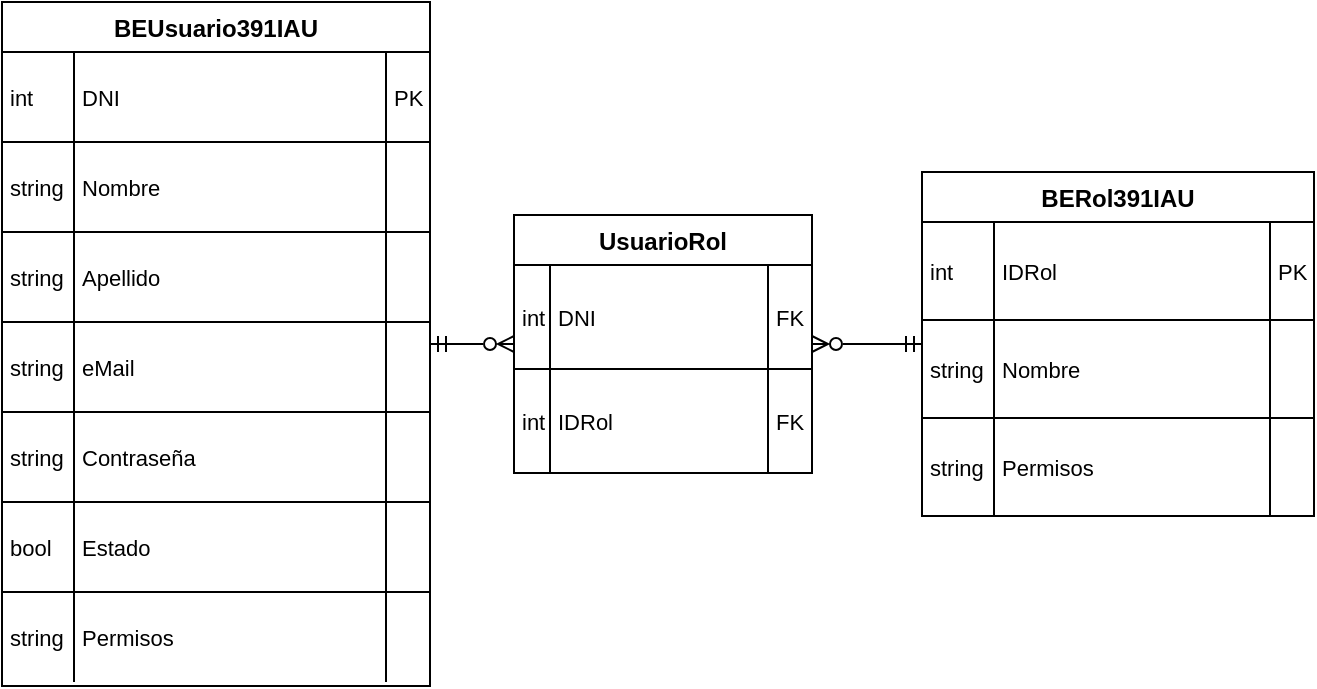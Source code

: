 <mxfile version="27.0.5">
  <diagram name="Page-1" id="UQfQ47-jhMwPksH4_KgC">
    <mxGraphModel dx="983" dy="580" grid="1" gridSize="10" guides="1" tooltips="1" connect="1" arrows="1" fold="1" page="1" pageScale="1" pageWidth="850" pageHeight="1100" math="0" shadow="0">
      <root>
        <mxCell id="0" />
        <mxCell id="1" parent="0" />
        <mxCell id="B39e2irpNSdgIR0bb-Y_-1" value="BEUsuario391IAU" style="shape=table;startSize=25;container=1;collapsible=0;childLayout=tableLayout;fixedRows=1;rowLines=1;fontStyle=1;align=center;resizeLast=1;" vertex="1" parent="1">
          <mxGeometry x="20" y="20" width="214" height="342" as="geometry" />
        </mxCell>
        <mxCell id="B39e2irpNSdgIR0bb-Y_-2" style="shape=tableRow;horizontal=0;startSize=0;swimlaneHead=0;swimlaneBody=0;fillColor=none;collapsible=0;dropTarget=0;points=[[0,0.5],[1,0.5]];portConstraint=eastwest;top=0;left=0;right=0;bottom=0;" vertex="1" parent="B39e2irpNSdgIR0bb-Y_-1">
          <mxGeometry y="25" width="214" height="45" as="geometry" />
        </mxCell>
        <mxCell id="B39e2irpNSdgIR0bb-Y_-3" value="int" style="shape=partialRectangle;connectable=0;fillColor=none;top=0;left=0;bottom=0;right=0;align=left;spacingLeft=2;overflow=hidden;fontSize=11;" vertex="1" parent="B39e2irpNSdgIR0bb-Y_-2">
          <mxGeometry width="36" height="45" as="geometry">
            <mxRectangle width="36" height="45" as="alternateBounds" />
          </mxGeometry>
        </mxCell>
        <mxCell id="B39e2irpNSdgIR0bb-Y_-4" value="DNI" style="shape=partialRectangle;connectable=0;fillColor=none;top=0;left=0;bottom=0;right=0;align=left;spacingLeft=2;overflow=hidden;fontSize=11;" vertex="1" parent="B39e2irpNSdgIR0bb-Y_-2">
          <mxGeometry x="36" width="156" height="45" as="geometry">
            <mxRectangle width="156" height="45" as="alternateBounds" />
          </mxGeometry>
        </mxCell>
        <mxCell id="B39e2irpNSdgIR0bb-Y_-5" value="PK" style="shape=partialRectangle;connectable=0;fillColor=none;top=0;left=0;bottom=0;right=0;align=left;spacingLeft=2;overflow=hidden;fontSize=11;" vertex="1" parent="B39e2irpNSdgIR0bb-Y_-2">
          <mxGeometry x="192" width="22" height="45" as="geometry">
            <mxRectangle width="22" height="45" as="alternateBounds" />
          </mxGeometry>
        </mxCell>
        <mxCell id="B39e2irpNSdgIR0bb-Y_-6" style="shape=tableRow;horizontal=0;startSize=0;swimlaneHead=0;swimlaneBody=0;fillColor=none;collapsible=0;dropTarget=0;points=[[0,0.5],[1,0.5]];portConstraint=eastwest;top=0;left=0;right=0;bottom=0;" vertex="1" parent="B39e2irpNSdgIR0bb-Y_-1">
          <mxGeometry y="70" width="214" height="45" as="geometry" />
        </mxCell>
        <mxCell id="B39e2irpNSdgIR0bb-Y_-7" value="string" style="shape=partialRectangle;connectable=0;fillColor=none;top=0;left=0;bottom=0;right=0;align=left;spacingLeft=2;overflow=hidden;fontSize=11;" vertex="1" parent="B39e2irpNSdgIR0bb-Y_-6">
          <mxGeometry width="36" height="45" as="geometry">
            <mxRectangle width="36" height="45" as="alternateBounds" />
          </mxGeometry>
        </mxCell>
        <mxCell id="B39e2irpNSdgIR0bb-Y_-8" value="Nombre" style="shape=partialRectangle;connectable=0;fillColor=none;top=0;left=0;bottom=0;right=0;align=left;spacingLeft=2;overflow=hidden;fontSize=11;" vertex="1" parent="B39e2irpNSdgIR0bb-Y_-6">
          <mxGeometry x="36" width="156" height="45" as="geometry">
            <mxRectangle width="156" height="45" as="alternateBounds" />
          </mxGeometry>
        </mxCell>
        <mxCell id="B39e2irpNSdgIR0bb-Y_-9" value="" style="shape=partialRectangle;connectable=0;fillColor=none;top=0;left=0;bottom=0;right=0;align=left;spacingLeft=2;overflow=hidden;fontSize=11;" vertex="1" parent="B39e2irpNSdgIR0bb-Y_-6">
          <mxGeometry x="192" width="22" height="45" as="geometry">
            <mxRectangle width="22" height="45" as="alternateBounds" />
          </mxGeometry>
        </mxCell>
        <mxCell id="B39e2irpNSdgIR0bb-Y_-10" style="shape=tableRow;horizontal=0;startSize=0;swimlaneHead=0;swimlaneBody=0;fillColor=none;collapsible=0;dropTarget=0;points=[[0,0.5],[1,0.5]];portConstraint=eastwest;top=0;left=0;right=0;bottom=0;" vertex="1" parent="B39e2irpNSdgIR0bb-Y_-1">
          <mxGeometry y="115" width="214" height="45" as="geometry" />
        </mxCell>
        <mxCell id="B39e2irpNSdgIR0bb-Y_-11" value="string" style="shape=partialRectangle;connectable=0;fillColor=none;top=0;left=0;bottom=0;right=0;align=left;spacingLeft=2;overflow=hidden;fontSize=11;" vertex="1" parent="B39e2irpNSdgIR0bb-Y_-10">
          <mxGeometry width="36" height="45" as="geometry">
            <mxRectangle width="36" height="45" as="alternateBounds" />
          </mxGeometry>
        </mxCell>
        <mxCell id="B39e2irpNSdgIR0bb-Y_-12" value="Apellido" style="shape=partialRectangle;connectable=0;fillColor=none;top=0;left=0;bottom=0;right=0;align=left;spacingLeft=2;overflow=hidden;fontSize=11;" vertex="1" parent="B39e2irpNSdgIR0bb-Y_-10">
          <mxGeometry x="36" width="156" height="45" as="geometry">
            <mxRectangle width="156" height="45" as="alternateBounds" />
          </mxGeometry>
        </mxCell>
        <mxCell id="B39e2irpNSdgIR0bb-Y_-13" value="" style="shape=partialRectangle;connectable=0;fillColor=none;top=0;left=0;bottom=0;right=0;align=left;spacingLeft=2;overflow=hidden;fontSize=11;" vertex="1" parent="B39e2irpNSdgIR0bb-Y_-10">
          <mxGeometry x="192" width="22" height="45" as="geometry">
            <mxRectangle width="22" height="45" as="alternateBounds" />
          </mxGeometry>
        </mxCell>
        <mxCell id="B39e2irpNSdgIR0bb-Y_-14" style="shape=tableRow;horizontal=0;startSize=0;swimlaneHead=0;swimlaneBody=0;fillColor=none;collapsible=0;dropTarget=0;points=[[0,0.5],[1,0.5]];portConstraint=eastwest;top=0;left=0;right=0;bottom=0;" vertex="1" parent="B39e2irpNSdgIR0bb-Y_-1">
          <mxGeometry y="160" width="214" height="45" as="geometry" />
        </mxCell>
        <mxCell id="B39e2irpNSdgIR0bb-Y_-15" value="string" style="shape=partialRectangle;connectable=0;fillColor=none;top=0;left=0;bottom=0;right=0;align=left;spacingLeft=2;overflow=hidden;fontSize=11;" vertex="1" parent="B39e2irpNSdgIR0bb-Y_-14">
          <mxGeometry width="36" height="45" as="geometry">
            <mxRectangle width="36" height="45" as="alternateBounds" />
          </mxGeometry>
        </mxCell>
        <mxCell id="B39e2irpNSdgIR0bb-Y_-16" value="eMail" style="shape=partialRectangle;connectable=0;fillColor=none;top=0;left=0;bottom=0;right=0;align=left;spacingLeft=2;overflow=hidden;fontSize=11;" vertex="1" parent="B39e2irpNSdgIR0bb-Y_-14">
          <mxGeometry x="36" width="156" height="45" as="geometry">
            <mxRectangle width="156" height="45" as="alternateBounds" />
          </mxGeometry>
        </mxCell>
        <mxCell id="B39e2irpNSdgIR0bb-Y_-17" value="" style="shape=partialRectangle;connectable=0;fillColor=none;top=0;left=0;bottom=0;right=0;align=left;spacingLeft=2;overflow=hidden;fontSize=11;" vertex="1" parent="B39e2irpNSdgIR0bb-Y_-14">
          <mxGeometry x="192" width="22" height="45" as="geometry">
            <mxRectangle width="22" height="45" as="alternateBounds" />
          </mxGeometry>
        </mxCell>
        <mxCell id="B39e2irpNSdgIR0bb-Y_-18" style="shape=tableRow;horizontal=0;startSize=0;swimlaneHead=0;swimlaneBody=0;fillColor=none;collapsible=0;dropTarget=0;points=[[0,0.5],[1,0.5]];portConstraint=eastwest;top=0;left=0;right=0;bottom=0;" vertex="1" parent="B39e2irpNSdgIR0bb-Y_-1">
          <mxGeometry y="205" width="214" height="45" as="geometry" />
        </mxCell>
        <mxCell id="B39e2irpNSdgIR0bb-Y_-19" value="string" style="shape=partialRectangle;connectable=0;fillColor=none;top=0;left=0;bottom=0;right=0;align=left;spacingLeft=2;overflow=hidden;fontSize=11;" vertex="1" parent="B39e2irpNSdgIR0bb-Y_-18">
          <mxGeometry width="36" height="45" as="geometry">
            <mxRectangle width="36" height="45" as="alternateBounds" />
          </mxGeometry>
        </mxCell>
        <mxCell id="B39e2irpNSdgIR0bb-Y_-20" value="Contraseña" style="shape=partialRectangle;connectable=0;fillColor=none;top=0;left=0;bottom=0;right=0;align=left;spacingLeft=2;overflow=hidden;fontSize=11;" vertex="1" parent="B39e2irpNSdgIR0bb-Y_-18">
          <mxGeometry x="36" width="156" height="45" as="geometry">
            <mxRectangle width="156" height="45" as="alternateBounds" />
          </mxGeometry>
        </mxCell>
        <mxCell id="B39e2irpNSdgIR0bb-Y_-21" value="" style="shape=partialRectangle;connectable=0;fillColor=none;top=0;left=0;bottom=0;right=0;align=left;spacingLeft=2;overflow=hidden;fontSize=11;" vertex="1" parent="B39e2irpNSdgIR0bb-Y_-18">
          <mxGeometry x="192" width="22" height="45" as="geometry">
            <mxRectangle width="22" height="45" as="alternateBounds" />
          </mxGeometry>
        </mxCell>
        <mxCell id="B39e2irpNSdgIR0bb-Y_-22" style="shape=tableRow;horizontal=0;startSize=0;swimlaneHead=0;swimlaneBody=0;fillColor=none;collapsible=0;dropTarget=0;points=[[0,0.5],[1,0.5]];portConstraint=eastwest;top=0;left=0;right=0;bottom=0;" vertex="1" parent="B39e2irpNSdgIR0bb-Y_-1">
          <mxGeometry y="250" width="214" height="45" as="geometry" />
        </mxCell>
        <mxCell id="B39e2irpNSdgIR0bb-Y_-23" value="bool" style="shape=partialRectangle;connectable=0;fillColor=none;top=0;left=0;bottom=0;right=0;align=left;spacingLeft=2;overflow=hidden;fontSize=11;" vertex="1" parent="B39e2irpNSdgIR0bb-Y_-22">
          <mxGeometry width="36" height="45" as="geometry">
            <mxRectangle width="36" height="45" as="alternateBounds" />
          </mxGeometry>
        </mxCell>
        <mxCell id="B39e2irpNSdgIR0bb-Y_-24" value="Estado" style="shape=partialRectangle;connectable=0;fillColor=none;top=0;left=0;bottom=0;right=0;align=left;spacingLeft=2;overflow=hidden;fontSize=11;" vertex="1" parent="B39e2irpNSdgIR0bb-Y_-22">
          <mxGeometry x="36" width="156" height="45" as="geometry">
            <mxRectangle width="156" height="45" as="alternateBounds" />
          </mxGeometry>
        </mxCell>
        <mxCell id="B39e2irpNSdgIR0bb-Y_-25" value="" style="shape=partialRectangle;connectable=0;fillColor=none;top=0;left=0;bottom=0;right=0;align=left;spacingLeft=2;overflow=hidden;fontSize=11;" vertex="1" parent="B39e2irpNSdgIR0bb-Y_-22">
          <mxGeometry x="192" width="22" height="45" as="geometry">
            <mxRectangle width="22" height="45" as="alternateBounds" />
          </mxGeometry>
        </mxCell>
        <mxCell id="B39e2irpNSdgIR0bb-Y_-26" style="shape=tableRow;horizontal=0;startSize=0;swimlaneHead=0;swimlaneBody=0;fillColor=none;collapsible=0;dropTarget=0;points=[[0,0.5],[1,0.5]];portConstraint=eastwest;top=0;left=0;right=0;bottom=0;" vertex="1" parent="B39e2irpNSdgIR0bb-Y_-1">
          <mxGeometry y="295" width="214" height="45" as="geometry" />
        </mxCell>
        <mxCell id="B39e2irpNSdgIR0bb-Y_-27" value="string" style="shape=partialRectangle;connectable=0;fillColor=none;top=0;left=0;bottom=0;right=0;align=left;spacingLeft=2;overflow=hidden;fontSize=11;" vertex="1" parent="B39e2irpNSdgIR0bb-Y_-26">
          <mxGeometry width="36" height="45" as="geometry">
            <mxRectangle width="36" height="45" as="alternateBounds" />
          </mxGeometry>
        </mxCell>
        <mxCell id="B39e2irpNSdgIR0bb-Y_-28" value="Permisos" style="shape=partialRectangle;connectable=0;fillColor=none;top=0;left=0;bottom=0;right=0;align=left;spacingLeft=2;overflow=hidden;fontSize=11;" vertex="1" parent="B39e2irpNSdgIR0bb-Y_-26">
          <mxGeometry x="36" width="156" height="45" as="geometry">
            <mxRectangle width="156" height="45" as="alternateBounds" />
          </mxGeometry>
        </mxCell>
        <mxCell id="B39e2irpNSdgIR0bb-Y_-29" value="" style="shape=partialRectangle;connectable=0;fillColor=none;top=0;left=0;bottom=0;right=0;align=left;spacingLeft=2;overflow=hidden;fontSize=11;" vertex="1" parent="B39e2irpNSdgIR0bb-Y_-26">
          <mxGeometry x="192" width="22" height="45" as="geometry">
            <mxRectangle width="22" height="45" as="alternateBounds" />
          </mxGeometry>
        </mxCell>
        <mxCell id="B39e2irpNSdgIR0bb-Y_-30" value="BERol391IAU" style="shape=table;startSize=25;container=1;collapsible=0;childLayout=tableLayout;fixedRows=1;rowLines=1;fontStyle=1;align=center;resizeLast=1;" vertex="1" parent="1">
          <mxGeometry x="480" y="105" width="196" height="172" as="geometry" />
        </mxCell>
        <mxCell id="B39e2irpNSdgIR0bb-Y_-31" style="shape=tableRow;horizontal=0;startSize=0;swimlaneHead=0;swimlaneBody=0;fillColor=none;collapsible=0;dropTarget=0;points=[[0,0.5],[1,0.5]];portConstraint=eastwest;top=0;left=0;right=0;bottom=0;" vertex="1" parent="B39e2irpNSdgIR0bb-Y_-30">
          <mxGeometry y="25" width="196" height="49" as="geometry" />
        </mxCell>
        <mxCell id="B39e2irpNSdgIR0bb-Y_-32" value="int" style="shape=partialRectangle;connectable=0;fillColor=none;top=0;left=0;bottom=0;right=0;align=left;spacingLeft=2;overflow=hidden;fontSize=11;" vertex="1" parent="B39e2irpNSdgIR0bb-Y_-31">
          <mxGeometry width="36" height="49" as="geometry">
            <mxRectangle width="36" height="49" as="alternateBounds" />
          </mxGeometry>
        </mxCell>
        <mxCell id="B39e2irpNSdgIR0bb-Y_-33" value="IDRol" style="shape=partialRectangle;connectable=0;fillColor=none;top=0;left=0;bottom=0;right=0;align=left;spacingLeft=2;overflow=hidden;fontSize=11;" vertex="1" parent="B39e2irpNSdgIR0bb-Y_-31">
          <mxGeometry x="36" width="138" height="49" as="geometry">
            <mxRectangle width="138" height="49" as="alternateBounds" />
          </mxGeometry>
        </mxCell>
        <mxCell id="B39e2irpNSdgIR0bb-Y_-34" value="PK" style="shape=partialRectangle;connectable=0;fillColor=none;top=0;left=0;bottom=0;right=0;align=left;spacingLeft=2;overflow=hidden;fontSize=11;" vertex="1" parent="B39e2irpNSdgIR0bb-Y_-31">
          <mxGeometry x="174" width="22" height="49" as="geometry">
            <mxRectangle width="22" height="49" as="alternateBounds" />
          </mxGeometry>
        </mxCell>
        <mxCell id="B39e2irpNSdgIR0bb-Y_-35" style="shape=tableRow;horizontal=0;startSize=0;swimlaneHead=0;swimlaneBody=0;fillColor=none;collapsible=0;dropTarget=0;points=[[0,0.5],[1,0.5]];portConstraint=eastwest;top=0;left=0;right=0;bottom=0;" vertex="1" parent="B39e2irpNSdgIR0bb-Y_-30">
          <mxGeometry y="74" width="196" height="49" as="geometry" />
        </mxCell>
        <mxCell id="B39e2irpNSdgIR0bb-Y_-36" value="string" style="shape=partialRectangle;connectable=0;fillColor=none;top=0;left=0;bottom=0;right=0;align=left;spacingLeft=2;overflow=hidden;fontSize=11;" vertex="1" parent="B39e2irpNSdgIR0bb-Y_-35">
          <mxGeometry width="36" height="49" as="geometry">
            <mxRectangle width="36" height="49" as="alternateBounds" />
          </mxGeometry>
        </mxCell>
        <mxCell id="B39e2irpNSdgIR0bb-Y_-37" value="Nombre" style="shape=partialRectangle;connectable=0;fillColor=none;top=0;left=0;bottom=0;right=0;align=left;spacingLeft=2;overflow=hidden;fontSize=11;" vertex="1" parent="B39e2irpNSdgIR0bb-Y_-35">
          <mxGeometry x="36" width="138" height="49" as="geometry">
            <mxRectangle width="138" height="49" as="alternateBounds" />
          </mxGeometry>
        </mxCell>
        <mxCell id="B39e2irpNSdgIR0bb-Y_-38" value="" style="shape=partialRectangle;connectable=0;fillColor=none;top=0;left=0;bottom=0;right=0;align=left;spacingLeft=2;overflow=hidden;fontSize=11;" vertex="1" parent="B39e2irpNSdgIR0bb-Y_-35">
          <mxGeometry x="174" width="22" height="49" as="geometry">
            <mxRectangle width="22" height="49" as="alternateBounds" />
          </mxGeometry>
        </mxCell>
        <mxCell id="B39e2irpNSdgIR0bb-Y_-39" style="shape=tableRow;horizontal=0;startSize=0;swimlaneHead=0;swimlaneBody=0;fillColor=none;collapsible=0;dropTarget=0;points=[[0,0.5],[1,0.5]];portConstraint=eastwest;top=0;left=0;right=0;bottom=0;" vertex="1" parent="B39e2irpNSdgIR0bb-Y_-30">
          <mxGeometry y="123" width="196" height="49" as="geometry" />
        </mxCell>
        <mxCell id="B39e2irpNSdgIR0bb-Y_-40" value="string" style="shape=partialRectangle;connectable=0;fillColor=none;top=0;left=0;bottom=0;right=0;align=left;spacingLeft=2;overflow=hidden;fontSize=11;" vertex="1" parent="B39e2irpNSdgIR0bb-Y_-39">
          <mxGeometry width="36" height="49" as="geometry">
            <mxRectangle width="36" height="49" as="alternateBounds" />
          </mxGeometry>
        </mxCell>
        <mxCell id="B39e2irpNSdgIR0bb-Y_-41" value="Permisos" style="shape=partialRectangle;connectable=0;fillColor=none;top=0;left=0;bottom=0;right=0;align=left;spacingLeft=2;overflow=hidden;fontSize=11;" vertex="1" parent="B39e2irpNSdgIR0bb-Y_-39">
          <mxGeometry x="36" width="138" height="49" as="geometry">
            <mxRectangle width="138" height="49" as="alternateBounds" />
          </mxGeometry>
        </mxCell>
        <mxCell id="B39e2irpNSdgIR0bb-Y_-42" value="" style="shape=partialRectangle;connectable=0;fillColor=none;top=0;left=0;bottom=0;right=0;align=left;spacingLeft=2;overflow=hidden;fontSize=11;" vertex="1" parent="B39e2irpNSdgIR0bb-Y_-39">
          <mxGeometry x="174" width="22" height="49" as="geometry">
            <mxRectangle width="22" height="49" as="alternateBounds" />
          </mxGeometry>
        </mxCell>
        <mxCell id="B39e2irpNSdgIR0bb-Y_-54" style="edgeStyle=orthogonalEdgeStyle;rounded=0;orthogonalLoop=1;jettySize=auto;html=1;endArrow=ERmandOne;endFill=0;startArrow=ERzeroToMany;startFill=0;" edge="1" parent="1" source="B39e2irpNSdgIR0bb-Y_-43" target="B39e2irpNSdgIR0bb-Y_-1">
          <mxGeometry relative="1" as="geometry" />
        </mxCell>
        <mxCell id="B39e2irpNSdgIR0bb-Y_-55" style="edgeStyle=orthogonalEdgeStyle;rounded=0;orthogonalLoop=1;jettySize=auto;html=1;endArrow=ERmandOne;endFill=0;startArrow=ERzeroToMany;startFill=0;" edge="1" parent="1" source="B39e2irpNSdgIR0bb-Y_-43" target="B39e2irpNSdgIR0bb-Y_-30">
          <mxGeometry relative="1" as="geometry" />
        </mxCell>
        <mxCell id="B39e2irpNSdgIR0bb-Y_-43" value="UsuarioRol" style="shape=table;startSize=25;container=1;collapsible=0;childLayout=tableLayout;fixedRows=1;rowLines=1;fontStyle=1;align=center;resizeLast=1;" vertex="1" parent="1">
          <mxGeometry x="276" y="126.5" width="149" height="129" as="geometry" />
        </mxCell>
        <mxCell id="B39e2irpNSdgIR0bb-Y_-44" style="shape=tableRow;horizontal=0;startSize=0;swimlaneHead=0;swimlaneBody=0;fillColor=none;collapsible=0;dropTarget=0;points=[[0,0.5],[1,0.5]];portConstraint=eastwest;top=0;left=0;right=0;bottom=0;" vertex="1" parent="B39e2irpNSdgIR0bb-Y_-43">
          <mxGeometry y="25" width="149" height="52" as="geometry" />
        </mxCell>
        <mxCell id="B39e2irpNSdgIR0bb-Y_-45" value="int" style="shape=partialRectangle;connectable=0;fillColor=none;top=0;left=0;bottom=0;right=0;align=left;spacingLeft=2;overflow=hidden;fontSize=11;" vertex="1" parent="B39e2irpNSdgIR0bb-Y_-44">
          <mxGeometry width="18" height="52" as="geometry">
            <mxRectangle width="18" height="52" as="alternateBounds" />
          </mxGeometry>
        </mxCell>
        <mxCell id="B39e2irpNSdgIR0bb-Y_-46" value="DNI" style="shape=partialRectangle;connectable=0;fillColor=none;top=0;left=0;bottom=0;right=0;align=left;spacingLeft=2;overflow=hidden;fontSize=11;" vertex="1" parent="B39e2irpNSdgIR0bb-Y_-44">
          <mxGeometry x="18" width="109" height="52" as="geometry">
            <mxRectangle width="109" height="52" as="alternateBounds" />
          </mxGeometry>
        </mxCell>
        <mxCell id="B39e2irpNSdgIR0bb-Y_-47" value="FK" style="shape=partialRectangle;connectable=0;fillColor=none;top=0;left=0;bottom=0;right=0;align=left;spacingLeft=2;overflow=hidden;fontSize=11;" vertex="1" parent="B39e2irpNSdgIR0bb-Y_-44">
          <mxGeometry x="127" width="22" height="52" as="geometry">
            <mxRectangle width="22" height="52" as="alternateBounds" />
          </mxGeometry>
        </mxCell>
        <mxCell id="B39e2irpNSdgIR0bb-Y_-48" style="shape=tableRow;horizontal=0;startSize=0;swimlaneHead=0;swimlaneBody=0;fillColor=none;collapsible=0;dropTarget=0;points=[[0,0.5],[1,0.5]];portConstraint=eastwest;top=0;left=0;right=0;bottom=0;" vertex="1" parent="B39e2irpNSdgIR0bb-Y_-43">
          <mxGeometry y="77" width="149" height="52" as="geometry" />
        </mxCell>
        <mxCell id="B39e2irpNSdgIR0bb-Y_-49" value="int" style="shape=partialRectangle;connectable=0;fillColor=none;top=0;left=0;bottom=0;right=0;align=left;spacingLeft=2;overflow=hidden;fontSize=11;" vertex="1" parent="B39e2irpNSdgIR0bb-Y_-48">
          <mxGeometry width="18" height="52" as="geometry">
            <mxRectangle width="18" height="52" as="alternateBounds" />
          </mxGeometry>
        </mxCell>
        <mxCell id="B39e2irpNSdgIR0bb-Y_-50" value="IDRol" style="shape=partialRectangle;connectable=0;fillColor=none;top=0;left=0;bottom=0;right=0;align=left;spacingLeft=2;overflow=hidden;fontSize=11;" vertex="1" parent="B39e2irpNSdgIR0bb-Y_-48">
          <mxGeometry x="18" width="109" height="52" as="geometry">
            <mxRectangle width="109" height="52" as="alternateBounds" />
          </mxGeometry>
        </mxCell>
        <mxCell id="B39e2irpNSdgIR0bb-Y_-51" value="FK" style="shape=partialRectangle;connectable=0;fillColor=none;top=0;left=0;bottom=0;right=0;align=left;spacingLeft=2;overflow=hidden;fontSize=11;" vertex="1" parent="B39e2irpNSdgIR0bb-Y_-48">
          <mxGeometry x="127" width="22" height="52" as="geometry">
            <mxRectangle width="22" height="52" as="alternateBounds" />
          </mxGeometry>
        </mxCell>
      </root>
    </mxGraphModel>
  </diagram>
</mxfile>
